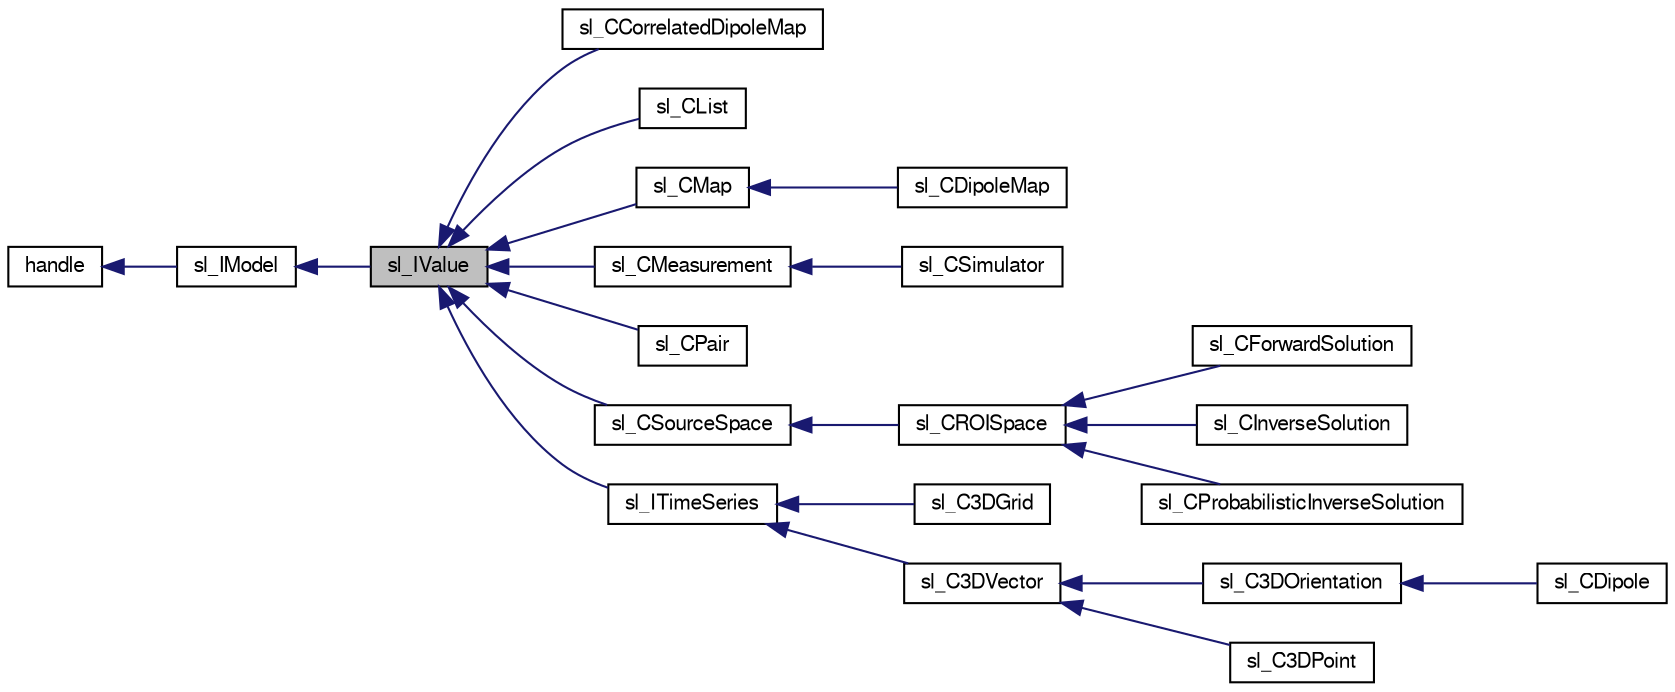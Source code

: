 digraph G
{
  edge [fontname="FreeSans",fontsize="10",labelfontname="FreeSans",labelfontsize="10"];
  node [fontname="FreeSans",fontsize="10",shape=record];
  rankdir="LR";
  Node1 [label="sl_IValue",height=0.2,width=0.4,color="black", fillcolor="grey75", style="filled" fontcolor="black"];
  Node2 -> Node1 [dir="back",color="midnightblue",fontsize="10",style="solid",fontname="FreeSans"];
  Node2 [label="sl_IModel",height=0.2,width=0.4,color="black", fillcolor="white", style="filled",URL="$classsl___i_model.html",tooltip="ToDo Summary of this class."];
  Node3 -> Node2 [dir="back",color="midnightblue",fontsize="10",style="solid",fontname="FreeSans"];
  Node3 [label="handle",height=0.2,width=0.4,color="black", fillcolor="white", style="filled",URL="$classhandle.html"];
  Node1 -> Node4 [dir="back",color="midnightblue",fontsize="10",style="solid",fontname="FreeSans"];
  Node4 [label="sl_CCorrelatedDipoleMap",height=0.2,width=0.4,color="black", fillcolor="white", style="filled",URL="$classsl___c_correlated_dipole_map.html",tooltip="ToDo Summary of this class."];
  Node1 -> Node5 [dir="back",color="midnightblue",fontsize="10",style="solid",fontname="FreeSans"];
  Node5 [label="sl_CList",height=0.2,width=0.4,color="black", fillcolor="white", style="filled",URL="$classsl___c_list.html",tooltip="The sl_CList class provides lists."];
  Node1 -> Node6 [dir="back",color="midnightblue",fontsize="10",style="solid",fontname="FreeSans"];
  Node6 [label="sl_CMap",height=0.2,width=0.4,color="black", fillcolor="white", style="filled",URL="$classsl___c_map.html",tooltip="ToDo Summary of this class."];
  Node6 -> Node7 [dir="back",color="midnightblue",fontsize="10",style="solid",fontname="FreeSans"];
  Node7 [label="sl_CDipoleMap",height=0.2,width=0.4,color="black", fillcolor="white", style="filled",URL="$classsl___c_dipole_map.html",tooltip="ToDo Summary of this class."];
  Node1 -> Node8 [dir="back",color="midnightblue",fontsize="10",style="solid",fontname="FreeSans"];
  Node8 [label="sl_CMeasurement",height=0.2,width=0.4,color="black", fillcolor="white", style="filled",URL="$classsl___c_measurement.html",tooltip="Summary of this class goes here."];
  Node8 -> Node9 [dir="back",color="midnightblue",fontsize="10",style="solid",fontname="FreeSans"];
  Node9 [label="sl_CSimulator",height=0.2,width=0.4,color="black", fillcolor="white", style="filled",URL="$classsl___c_simulator.html",tooltip="ToDo Summary of this class."];
  Node1 -> Node10 [dir="back",color="midnightblue",fontsize="10",style="solid",fontname="FreeSans"];
  Node10 [label="sl_CPair",height=0.2,width=0.4,color="black", fillcolor="white", style="filled",URL="$classsl___c_pair.html",tooltip="Stores a pair of items."];
  Node1 -> Node11 [dir="back",color="midnightblue",fontsize="10",style="solid",fontname="FreeSans"];
  Node11 [label="sl_CSourceSpace",height=0.2,width=0.4,color="black", fillcolor="white", style="filled",URL="$classsl___c_source_space.html",tooltip="ToDo Summary of this class."];
  Node11 -> Node12 [dir="back",color="midnightblue",fontsize="10",style="solid",fontname="FreeSans"];
  Node12 [label="sl_CROISpace",height=0.2,width=0.4,color="black", fillcolor="white", style="filled",URL="$classsl___c_r_o_i_space.html",tooltip="Summary of this class goes here."];
  Node12 -> Node13 [dir="back",color="midnightblue",fontsize="10",style="solid",fontname="FreeSans"];
  Node13 [label="sl_CForwardSolution",height=0.2,width=0.4,color="black", fillcolor="white", style="filled",URL="$classsl___c_forward_solution.html",tooltip="ToDo Summary of this class."];
  Node12 -> Node14 [dir="back",color="midnightblue",fontsize="10",style="solid",fontname="FreeSans"];
  Node14 [label="sl_CInverseSolution",height=0.2,width=0.4,color="black", fillcolor="white", style="filled",URL="$classsl___c_inverse_solution.html",tooltip="Summary of this class goes here."];
  Node12 -> Node15 [dir="back",color="midnightblue",fontsize="10",style="solid",fontname="FreeSans"];
  Node15 [label="sl_CProbabilisticInverseSolution",height=0.2,width=0.4,color="black", fillcolor="white", style="filled",URL="$classsl___c_probabilistic_inverse_solution.html",tooltip="ToDo Summary of this class."];
  Node1 -> Node16 [dir="back",color="midnightblue",fontsize="10",style="solid",fontname="FreeSans"];
  Node16 [label="sl_ITimeSeries",height=0.2,width=0.4,color="black", fillcolor="white", style="filled",URL="$classsl___i_time_series.html",tooltip="ToDo Summary of this class."];
  Node16 -> Node17 [dir="back",color="midnightblue",fontsize="10",style="solid",fontname="FreeSans"];
  Node17 [label="sl_C3DGrid",height=0.2,width=0.4,color="black", fillcolor="white", style="filled",URL="$classsl___c3_d_grid.html",tooltip="ToDo Summary of this class."];
  Node16 -> Node18 [dir="back",color="midnightblue",fontsize="10",style="solid",fontname="FreeSans"];
  Node18 [label="sl_C3DVector",height=0.2,width=0.4,color="black", fillcolor="white", style="filled",URL="$classsl___c3_d_vector.html",tooltip="ToDo Summary of this class."];
  Node18 -> Node19 [dir="back",color="midnightblue",fontsize="10",style="solid",fontname="FreeSans"];
  Node19 [label="sl_C3DOrientation",height=0.2,width=0.4,color="black", fillcolor="white", style="filled",URL="$classsl___c3_d_orientation.html",tooltip="ToDo Summary of this class."];
  Node19 -> Node20 [dir="back",color="midnightblue",fontsize="10",style="solid",fontname="FreeSans"];
  Node20 [label="sl_CDipole",height=0.2,width=0.4,color="black", fillcolor="white", style="filled",URL="$classsl___c_dipole.html",tooltip="ToDo Summary of this class."];
  Node18 -> Node21 [dir="back",color="midnightblue",fontsize="10",style="solid",fontname="FreeSans"];
  Node21 [label="sl_C3DPoint",height=0.2,width=0.4,color="black", fillcolor="white", style="filled",URL="$classsl___c3_d_point.html",tooltip="Summary of this class goes here."];
}
